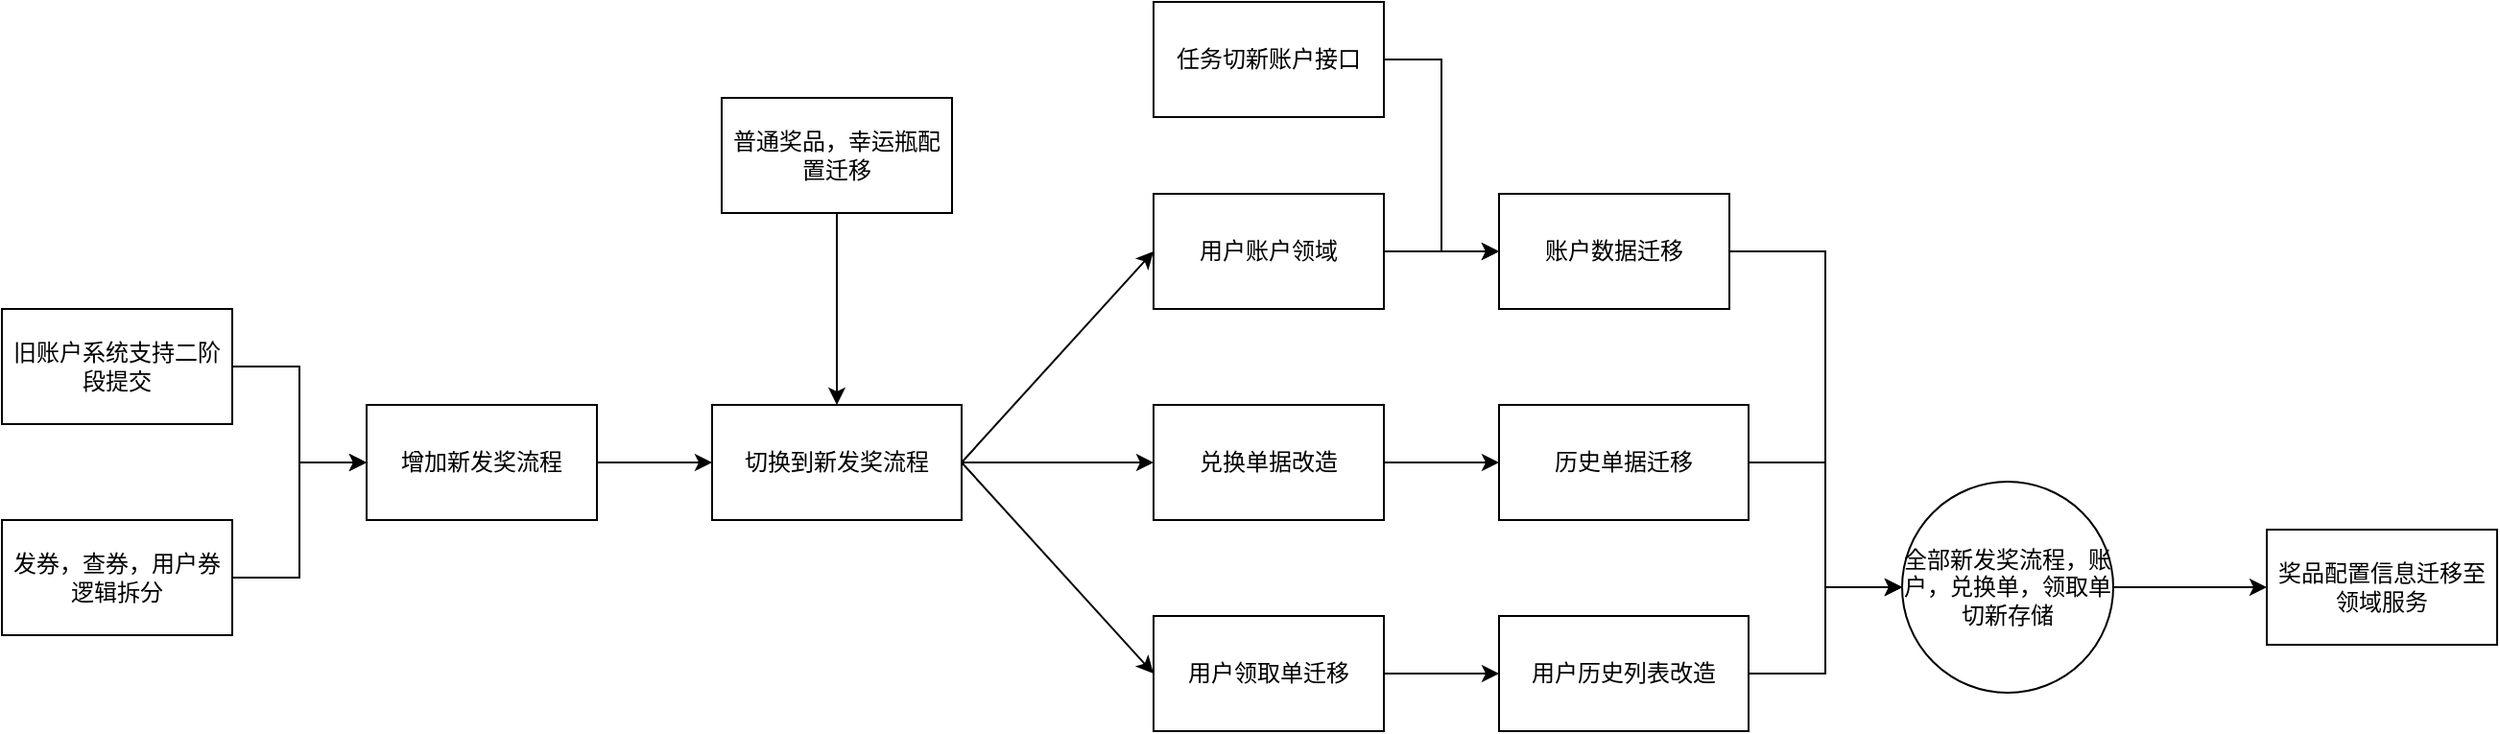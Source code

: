 <mxfile version="14.1.9" type="github">
  <diagram id="Y7vzQ5-AleH8f9QByKvI" name="Page-1">
    <mxGraphModel dx="2372" dy="2647" grid="1" gridSize="10" guides="1" tooltips="1" connect="1" arrows="1" fold="1" page="1" pageScale="1" pageWidth="827" pageHeight="1169" math="0" shadow="0">
      <root>
        <mxCell id="0" />
        <mxCell id="1" parent="0" />
        <mxCell id="Y4eKAEch9fnR7meZ6GJh-4" value="" style="edgeStyle=orthogonalEdgeStyle;rounded=0;orthogonalLoop=1;jettySize=auto;html=1;" edge="1" parent="1" source="Y4eKAEch9fnR7meZ6GJh-1" target="Y4eKAEch9fnR7meZ6GJh-3">
          <mxGeometry relative="1" as="geometry" />
        </mxCell>
        <mxCell id="Y4eKAEch9fnR7meZ6GJh-1" value="旧账户系统支持二阶段提交" style="rounded=0;whiteSpace=wrap;html=1;" vertex="1" parent="1">
          <mxGeometry x="40" y="150" width="120" height="60" as="geometry" />
        </mxCell>
        <mxCell id="Y4eKAEch9fnR7meZ6GJh-5" value="" style="edgeStyle=orthogonalEdgeStyle;rounded=0;orthogonalLoop=1;jettySize=auto;html=1;" edge="1" parent="1" source="Y4eKAEch9fnR7meZ6GJh-2" target="Y4eKAEch9fnR7meZ6GJh-3">
          <mxGeometry relative="1" as="geometry" />
        </mxCell>
        <mxCell id="Y4eKAEch9fnR7meZ6GJh-2" value="发券，查券，用户券逻辑拆分" style="rounded=0;whiteSpace=wrap;html=1;" vertex="1" parent="1">
          <mxGeometry x="40" y="260" width="120" height="60" as="geometry" />
        </mxCell>
        <mxCell id="Y4eKAEch9fnR7meZ6GJh-3" value="增加新发奖流程" style="rounded=0;whiteSpace=wrap;html=1;" vertex="1" parent="1">
          <mxGeometry x="230" y="200" width="120" height="60" as="geometry" />
        </mxCell>
        <mxCell id="Y4eKAEch9fnR7meZ6GJh-14" value="" style="edgeStyle=orthogonalEdgeStyle;rounded=0;orthogonalLoop=1;jettySize=auto;html=1;" edge="1" parent="1" source="Y4eKAEch9fnR7meZ6GJh-6" target="Y4eKAEch9fnR7meZ6GJh-8">
          <mxGeometry relative="1" as="geometry" />
        </mxCell>
        <mxCell id="Y4eKAEch9fnR7meZ6GJh-6" value="用户领取单迁移" style="rounded=0;whiteSpace=wrap;html=1;" vertex="1" parent="1">
          <mxGeometry x="640" y="310" width="120" height="60" as="geometry" />
        </mxCell>
        <mxCell id="Y4eKAEch9fnR7meZ6GJh-13" value="" style="edgeStyle=orthogonalEdgeStyle;rounded=0;orthogonalLoop=1;jettySize=auto;html=1;" edge="1" parent="1" source="Y4eKAEch9fnR7meZ6GJh-7" target="Y4eKAEch9fnR7meZ6GJh-9">
          <mxGeometry relative="1" as="geometry" />
        </mxCell>
        <mxCell id="Y4eKAEch9fnR7meZ6GJh-7" value="兑换单据改造" style="rounded=0;whiteSpace=wrap;html=1;" vertex="1" parent="1">
          <mxGeometry x="640" y="200" width="120" height="60" as="geometry" />
        </mxCell>
        <mxCell id="Y4eKAEch9fnR7meZ6GJh-15" value="" style="edgeStyle=orthogonalEdgeStyle;rounded=0;orthogonalLoop=1;jettySize=auto;html=1;entryX=0;entryY=0.5;entryDx=0;entryDy=0;" edge="1" parent="1" source="Y4eKAEch9fnR7meZ6GJh-8" target="Y4eKAEch9fnR7meZ6GJh-26">
          <mxGeometry relative="1" as="geometry">
            <mxPoint x="1060" y="280" as="targetPoint" />
          </mxGeometry>
        </mxCell>
        <mxCell id="Y4eKAEch9fnR7meZ6GJh-8" value="用户历史列表改造" style="rounded=0;whiteSpace=wrap;html=1;" vertex="1" parent="1">
          <mxGeometry x="820" y="310" width="130" height="60" as="geometry" />
        </mxCell>
        <mxCell id="Y4eKAEch9fnR7meZ6GJh-16" style="edgeStyle=orthogonalEdgeStyle;rounded=0;orthogonalLoop=1;jettySize=auto;html=1;entryX=0;entryY=0.5;entryDx=0;entryDy=0;" edge="1" parent="1" source="Y4eKAEch9fnR7meZ6GJh-9" target="Y4eKAEch9fnR7meZ6GJh-26">
          <mxGeometry relative="1" as="geometry">
            <mxPoint x="1030" y="280" as="targetPoint" />
          </mxGeometry>
        </mxCell>
        <mxCell id="Y4eKAEch9fnR7meZ6GJh-9" value="历史单据迁移" style="rounded=0;whiteSpace=wrap;html=1;" vertex="1" parent="1">
          <mxGeometry x="820" y="200" width="130" height="60" as="geometry" />
        </mxCell>
        <mxCell id="Y4eKAEch9fnR7meZ6GJh-20" value="" style="edgeStyle=orthogonalEdgeStyle;rounded=0;orthogonalLoop=1;jettySize=auto;html=1;" edge="1" parent="1" source="Y4eKAEch9fnR7meZ6GJh-17" target="Y4eKAEch9fnR7meZ6GJh-18">
          <mxGeometry relative="1" as="geometry" />
        </mxCell>
        <mxCell id="Y4eKAEch9fnR7meZ6GJh-17" value="用户账户领域" style="rounded=0;whiteSpace=wrap;html=1;" vertex="1" parent="1">
          <mxGeometry x="640" y="90" width="120" height="60" as="geometry" />
        </mxCell>
        <mxCell id="Y4eKAEch9fnR7meZ6GJh-28" style="edgeStyle=orthogonalEdgeStyle;rounded=0;orthogonalLoop=1;jettySize=auto;html=1;entryX=0;entryY=0.5;entryDx=0;entryDy=0;" edge="1" parent="1" source="Y4eKAEch9fnR7meZ6GJh-18" target="Y4eKAEch9fnR7meZ6GJh-26">
          <mxGeometry relative="1" as="geometry">
            <Array as="points">
              <mxPoint x="990" y="120" />
              <mxPoint x="990" y="295" />
            </Array>
          </mxGeometry>
        </mxCell>
        <mxCell id="Y4eKAEch9fnR7meZ6GJh-18" value="账户数据迁移" style="rounded=0;whiteSpace=wrap;html=1;" vertex="1" parent="1">
          <mxGeometry x="820" y="90" width="120" height="60" as="geometry" />
        </mxCell>
        <mxCell id="Y4eKAEch9fnR7meZ6GJh-25" value="" style="edgeStyle=orthogonalEdgeStyle;rounded=0;orthogonalLoop=1;jettySize=auto;html=1;" edge="1" parent="1" source="Y4eKAEch9fnR7meZ6GJh-21" target="Y4eKAEch9fnR7meZ6GJh-23">
          <mxGeometry relative="1" as="geometry" />
        </mxCell>
        <mxCell id="Y4eKAEch9fnR7meZ6GJh-21" value="普通奖品，幸运瓶配置迁移" style="rounded=0;whiteSpace=wrap;html=1;" vertex="1" parent="1">
          <mxGeometry x="415" y="40" width="120" height="60" as="geometry" />
        </mxCell>
        <mxCell id="Y4eKAEch9fnR7meZ6GJh-23" value="切换到新发奖流程" style="rounded=0;whiteSpace=wrap;html=1;" vertex="1" parent="1">
          <mxGeometry x="410" y="200" width="130" height="60" as="geometry" />
        </mxCell>
        <mxCell id="Y4eKAEch9fnR7meZ6GJh-24" value="奖品配置信息迁移至领域服务" style="rounded=0;whiteSpace=wrap;html=1;" vertex="1" parent="1">
          <mxGeometry x="1220" y="265" width="120" height="60" as="geometry" />
        </mxCell>
        <mxCell id="Y4eKAEch9fnR7meZ6GJh-29" value="" style="edgeStyle=orthogonalEdgeStyle;rounded=0;orthogonalLoop=1;jettySize=auto;html=1;" edge="1" parent="1" source="Y4eKAEch9fnR7meZ6GJh-26" target="Y4eKAEch9fnR7meZ6GJh-24">
          <mxGeometry relative="1" as="geometry" />
        </mxCell>
        <mxCell id="Y4eKAEch9fnR7meZ6GJh-26" value="全部新发奖流程，账户，兑换单，领取单切新存储" style="ellipse;whiteSpace=wrap;html=1;aspect=fixed;" vertex="1" parent="1">
          <mxGeometry x="1030" y="240" width="110" height="110" as="geometry" />
        </mxCell>
        <mxCell id="Y4eKAEch9fnR7meZ6GJh-31" value="" style="endArrow=classic;html=1;exitX=1;exitY=0.5;exitDx=0;exitDy=0;" edge="1" parent="1" source="Y4eKAEch9fnR7meZ6GJh-3" target="Y4eKAEch9fnR7meZ6GJh-23">
          <mxGeometry width="50" height="50" relative="1" as="geometry">
            <mxPoint x="680" y="310" as="sourcePoint" />
            <mxPoint x="730" y="260" as="targetPoint" />
          </mxGeometry>
        </mxCell>
        <mxCell id="Y4eKAEch9fnR7meZ6GJh-33" style="edgeStyle=orthogonalEdgeStyle;rounded=0;orthogonalLoop=1;jettySize=auto;html=1;entryX=0;entryY=0.5;entryDx=0;entryDy=0;" edge="1" parent="1" source="Y4eKAEch9fnR7meZ6GJh-32" target="Y4eKAEch9fnR7meZ6GJh-18">
          <mxGeometry relative="1" as="geometry" />
        </mxCell>
        <mxCell id="Y4eKAEch9fnR7meZ6GJh-32" value="任务切新账户接口" style="rounded=0;whiteSpace=wrap;html=1;" vertex="1" parent="1">
          <mxGeometry x="640" y="-10" width="120" height="60" as="geometry" />
        </mxCell>
        <mxCell id="Y4eKAEch9fnR7meZ6GJh-34" value="" style="endArrow=classic;html=1;exitX=1;exitY=0.5;exitDx=0;exitDy=0;entryX=0;entryY=0.5;entryDx=0;entryDy=0;" edge="1" parent="1" source="Y4eKAEch9fnR7meZ6GJh-23" target="Y4eKAEch9fnR7meZ6GJh-17">
          <mxGeometry width="50" height="50" relative="1" as="geometry">
            <mxPoint x="680" y="310" as="sourcePoint" />
            <mxPoint x="730" y="260" as="targetPoint" />
          </mxGeometry>
        </mxCell>
        <mxCell id="Y4eKAEch9fnR7meZ6GJh-35" value="" style="endArrow=classic;html=1;exitX=1;exitY=0.5;exitDx=0;exitDy=0;entryX=0;entryY=0.5;entryDx=0;entryDy=0;" edge="1" parent="1" source="Y4eKAEch9fnR7meZ6GJh-23" target="Y4eKAEch9fnR7meZ6GJh-7">
          <mxGeometry width="50" height="50" relative="1" as="geometry">
            <mxPoint x="680" y="310" as="sourcePoint" />
            <mxPoint x="640" y="240" as="targetPoint" />
          </mxGeometry>
        </mxCell>
        <mxCell id="Y4eKAEch9fnR7meZ6GJh-36" value="" style="endArrow=classic;html=1;entryX=0;entryY=0.5;entryDx=0;entryDy=0;" edge="1" parent="1" target="Y4eKAEch9fnR7meZ6GJh-6">
          <mxGeometry width="50" height="50" relative="1" as="geometry">
            <mxPoint x="540" y="230" as="sourcePoint" />
            <mxPoint x="730" y="260" as="targetPoint" />
          </mxGeometry>
        </mxCell>
      </root>
    </mxGraphModel>
  </diagram>
</mxfile>

